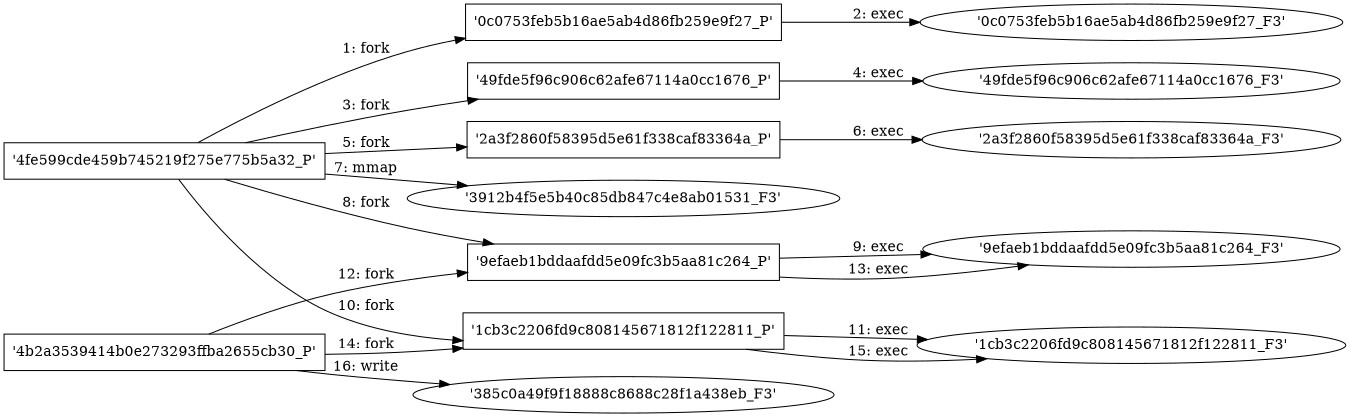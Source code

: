 digraph "D:\Learning\Paper\apt\基于CTI的攻击预警\Dataset\攻击图\ASGfromALLCTI\Further unravelling the mysteries of a cyberespionage threat.dot" {
rankdir="LR"
size="9"
fixedsize="false"
splines="true"
nodesep=0.3
ranksep=0
fontsize=10
overlap="scalexy"
engine= "neato"
	"'4fe599cde459b745219f275e775b5a32_P'" [node_type=Process shape=box]
	"'0c0753feb5b16ae5ab4d86fb259e9f27_P'" [node_type=Process shape=box]
	"'4fe599cde459b745219f275e775b5a32_P'" -> "'0c0753feb5b16ae5ab4d86fb259e9f27_P'" [label="1: fork"]
	"'0c0753feb5b16ae5ab4d86fb259e9f27_P'" [node_type=Process shape=box]
	"'0c0753feb5b16ae5ab4d86fb259e9f27_F3'" [node_type=File shape=ellipse]
	"'0c0753feb5b16ae5ab4d86fb259e9f27_P'" -> "'0c0753feb5b16ae5ab4d86fb259e9f27_F3'" [label="2: exec"]
	"'4fe599cde459b745219f275e775b5a32_P'" [node_type=Process shape=box]
	"'49fde5f96c906c62afe67114a0cc1676_P'" [node_type=Process shape=box]
	"'4fe599cde459b745219f275e775b5a32_P'" -> "'49fde5f96c906c62afe67114a0cc1676_P'" [label="3: fork"]
	"'49fde5f96c906c62afe67114a0cc1676_P'" [node_type=Process shape=box]
	"'49fde5f96c906c62afe67114a0cc1676_F3'" [node_type=File shape=ellipse]
	"'49fde5f96c906c62afe67114a0cc1676_P'" -> "'49fde5f96c906c62afe67114a0cc1676_F3'" [label="4: exec"]
	"'4fe599cde459b745219f275e775b5a32_P'" [node_type=Process shape=box]
	"'2a3f2860f58395d5e61f338caf83364a_P'" [node_type=Process shape=box]
	"'4fe599cde459b745219f275e775b5a32_P'" -> "'2a3f2860f58395d5e61f338caf83364a_P'" [label="5: fork"]
	"'2a3f2860f58395d5e61f338caf83364a_P'" [node_type=Process shape=box]
	"'2a3f2860f58395d5e61f338caf83364a_F3'" [node_type=File shape=ellipse]
	"'2a3f2860f58395d5e61f338caf83364a_P'" -> "'2a3f2860f58395d5e61f338caf83364a_F3'" [label="6: exec"]
	"'3912b4f5e5b40c85db847c4e8ab01531_F3'" [node_type=file shape=ellipse]
	"'4fe599cde459b745219f275e775b5a32_P'" [node_type=Process shape=box]
	"'4fe599cde459b745219f275e775b5a32_P'" -> "'3912b4f5e5b40c85db847c4e8ab01531_F3'" [label="7: mmap"]
	"'4fe599cde459b745219f275e775b5a32_P'" [node_type=Process shape=box]
	"'9efaeb1bddaafdd5e09fc3b5aa81c264_P'" [node_type=Process shape=box]
	"'4fe599cde459b745219f275e775b5a32_P'" -> "'9efaeb1bddaafdd5e09fc3b5aa81c264_P'" [label="8: fork"]
	"'9efaeb1bddaafdd5e09fc3b5aa81c264_P'" [node_type=Process shape=box]
	"'9efaeb1bddaafdd5e09fc3b5aa81c264_F3'" [node_type=File shape=ellipse]
	"'9efaeb1bddaafdd5e09fc3b5aa81c264_P'" -> "'9efaeb1bddaafdd5e09fc3b5aa81c264_F3'" [label="9: exec"]
	"'4fe599cde459b745219f275e775b5a32_P'" [node_type=Process shape=box]
	"'1cb3c2206fd9c808145671812f122811_P'" [node_type=Process shape=box]
	"'4fe599cde459b745219f275e775b5a32_P'" -> "'1cb3c2206fd9c808145671812f122811_P'" [label="10: fork"]
	"'1cb3c2206fd9c808145671812f122811_P'" [node_type=Process shape=box]
	"'1cb3c2206fd9c808145671812f122811_F3'" [node_type=File shape=ellipse]
	"'1cb3c2206fd9c808145671812f122811_P'" -> "'1cb3c2206fd9c808145671812f122811_F3'" [label="11: exec"]
	"'4b2a3539414b0e273293ffba2655cb30_P'" [node_type=Process shape=box]
	"'9efaeb1bddaafdd5e09fc3b5aa81c264_P'" [node_type=Process shape=box]
	"'4b2a3539414b0e273293ffba2655cb30_P'" -> "'9efaeb1bddaafdd5e09fc3b5aa81c264_P'" [label="12: fork"]
	"'9efaeb1bddaafdd5e09fc3b5aa81c264_P'" [node_type=Process shape=box]
	"'9efaeb1bddaafdd5e09fc3b5aa81c264_F3'" [node_type=File shape=ellipse]
	"'9efaeb1bddaafdd5e09fc3b5aa81c264_P'" -> "'9efaeb1bddaafdd5e09fc3b5aa81c264_F3'" [label="13: exec"]
	"'4b2a3539414b0e273293ffba2655cb30_P'" [node_type=Process shape=box]
	"'1cb3c2206fd9c808145671812f122811_P'" [node_type=Process shape=box]
	"'4b2a3539414b0e273293ffba2655cb30_P'" -> "'1cb3c2206fd9c808145671812f122811_P'" [label="14: fork"]
	"'1cb3c2206fd9c808145671812f122811_P'" [node_type=Process shape=box]
	"'1cb3c2206fd9c808145671812f122811_F3'" [node_type=File shape=ellipse]
	"'1cb3c2206fd9c808145671812f122811_P'" -> "'1cb3c2206fd9c808145671812f122811_F3'" [label="15: exec"]
	"'385c0a49f9f18888c8688c28f1a438eb_F3'" [node_type=file shape=ellipse]
	"'4b2a3539414b0e273293ffba2655cb30_P'" [node_type=Process shape=box]
	"'4b2a3539414b0e273293ffba2655cb30_P'" -> "'385c0a49f9f18888c8688c28f1a438eb_F3'" [label="16: write"]
}
